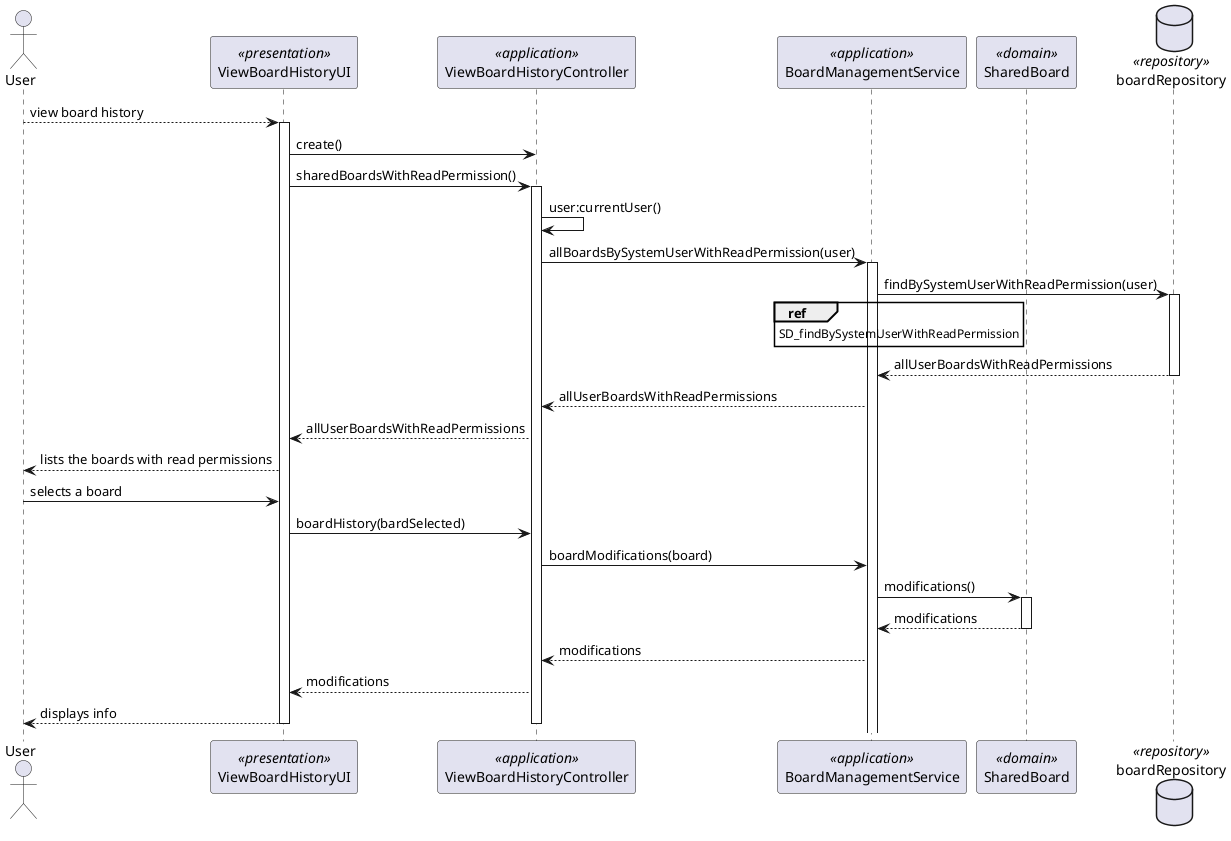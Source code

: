 @startuml
'http://plantuml.com/skinparam.html
skinparam handwritten false
skinparam packageStyle rect
skinparam defaultFontName FG Virgil
skinparam shadowing false

actor User as Actor
participant ViewBoardHistoryUI as UI <<presentation>>
participant ViewBoardHistoryController as Controller <<application>>

participant BoardManagementService as BoardManagementService <<application>>

participant SharedBoard as SharedBoard <<domain>>
database boardRepository as BoardRepository <<repository>>



Actor --> UI: view board history
activate UI
UI -> Controller: create()
UI -> Controller: sharedBoardsWithReadPermission()
activate Controller
Controller -> Controller : user:currentUser()
Controller -> BoardManagementService: allBoardsBySystemUserWithReadPermission(user)
activate BoardManagementService

BoardManagementService -> BoardRepository: findBySystemUserWithReadPermission(user)
ref over BoardManagementService : SD_findBySystemUserWithReadPermission
activate BoardRepository

BoardRepository --> BoardManagementService: allUserBoardsWithReadPermissions
deactivate BoardRepository

BoardManagementService --> Controller: allUserBoardsWithReadPermissions
Controller --> UI: allUserBoardsWithReadPermissions
UI --> Actor: lists the boards with read permissions
Actor -> UI: selects a board

UI -> Controller : boardHistory(bardSelected)
Controller -> BoardManagementService : boardModifications(board)

BoardManagementService -> SharedBoard: modifications()
activate SharedBoard
 SharedBoard --> BoardManagementService: modifications
 deactivate SharedBoard
  BoardManagementService --> Controller: modifications
    Controller --> UI: modifications


         UI --> Actor : displays info


         deactivate Controller
deactivate UI
@enduml